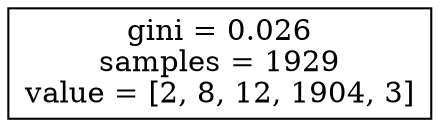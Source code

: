 digraph Tree {
node [shape=box] ;
0 [label="gini = 0.026\nsamples = 1929\nvalue = [2, 8, 12, 1904, 3]"] ;
}